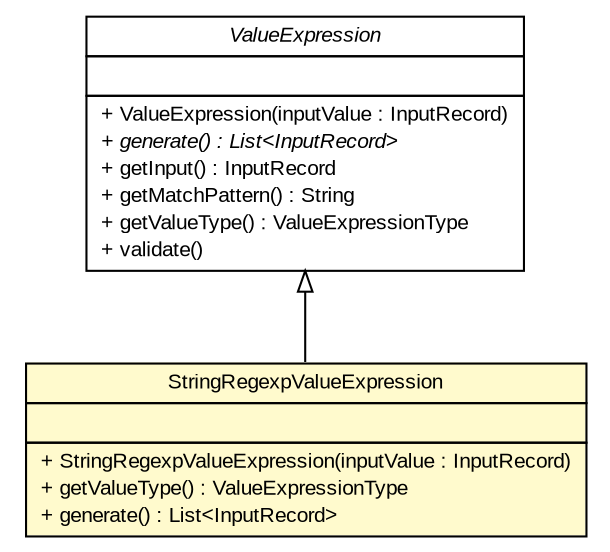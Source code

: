 #!/usr/local/bin/dot
#
# Class diagram 
# Generated by UMLGraph version R5_6 (http://www.umlgraph.org/)
#

digraph G {
	edge [fontname="arial",fontsize=10,labelfontname="arial",labelfontsize=10];
	node [fontname="arial",fontsize=10,shape=plaintext];
	nodesep=0.25;
	ranksep=0.5;
	// com.github.mkolisnyk.aerial.expressions.ValueExpression
	c4409 [label=<<table title="com.github.mkolisnyk.aerial.expressions.ValueExpression" border="0" cellborder="1" cellspacing="0" cellpadding="2" port="p" href="../ValueExpression.html">
		<tr><td><table border="0" cellspacing="0" cellpadding="1">
<tr><td align="center" balign="center"><font face="arial italic"> ValueExpression </font></td></tr>
		</table></td></tr>
		<tr><td><table border="0" cellspacing="0" cellpadding="1">
<tr><td align="left" balign="left">  </td></tr>
		</table></td></tr>
		<tr><td><table border="0" cellspacing="0" cellpadding="1">
<tr><td align="left" balign="left"> + ValueExpression(inputValue : InputRecord) </td></tr>
<tr><td align="left" balign="left"><font face="arial italic" point-size="10.0"> + generate() : List&lt;InputRecord&gt; </font></td></tr>
<tr><td align="left" balign="left"> + getInput() : InputRecord </td></tr>
<tr><td align="left" balign="left"> + getMatchPattern() : String </td></tr>
<tr><td align="left" balign="left"> + getValueType() : ValueExpressionType </td></tr>
<tr><td align="left" balign="left"> + validate() </td></tr>
		</table></td></tr>
		</table>>, URL="../ValueExpression.html", fontname="arial", fontcolor="black", fontsize=10.0];
	// com.github.mkolisnyk.aerial.expressions.value.StringRegexpValueExpression
	c4410 [label=<<table title="com.github.mkolisnyk.aerial.expressions.value.StringRegexpValueExpression" border="0" cellborder="1" cellspacing="0" cellpadding="2" port="p" bgcolor="lemonChiffon" href="./StringRegexpValueExpression.html">
		<tr><td><table border="0" cellspacing="0" cellpadding="1">
<tr><td align="center" balign="center"> StringRegexpValueExpression </td></tr>
		</table></td></tr>
		<tr><td><table border="0" cellspacing="0" cellpadding="1">
<tr><td align="left" balign="left">  </td></tr>
		</table></td></tr>
		<tr><td><table border="0" cellspacing="0" cellpadding="1">
<tr><td align="left" balign="left"> + StringRegexpValueExpression(inputValue : InputRecord) </td></tr>
<tr><td align="left" balign="left"> + getValueType() : ValueExpressionType </td></tr>
<tr><td align="left" balign="left"> + generate() : List&lt;InputRecord&gt; </td></tr>
		</table></td></tr>
		</table>>, URL="./StringRegexpValueExpression.html", fontname="arial", fontcolor="black", fontsize=10.0];
	//com.github.mkolisnyk.aerial.expressions.value.StringRegexpValueExpression extends com.github.mkolisnyk.aerial.expressions.ValueExpression
	c4409:p -> c4410:p [dir=back,arrowtail=empty];
}

